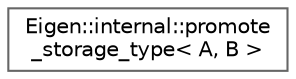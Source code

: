 digraph "类继承关系图"
{
 // LATEX_PDF_SIZE
  bgcolor="transparent";
  edge [fontname=Helvetica,fontsize=10,labelfontname=Helvetica,labelfontsize=10];
  node [fontname=Helvetica,fontsize=10,shape=box,height=0.2,width=0.4];
  rankdir="LR";
  Node0 [id="Node000000",label="Eigen::internal::promote\l_storage_type\< A, B \>",height=0.2,width=0.4,color="grey40", fillcolor="white", style="filled",URL="$struct_eigen_1_1internal_1_1promote__storage__type.html",tooltip=" "];
}
